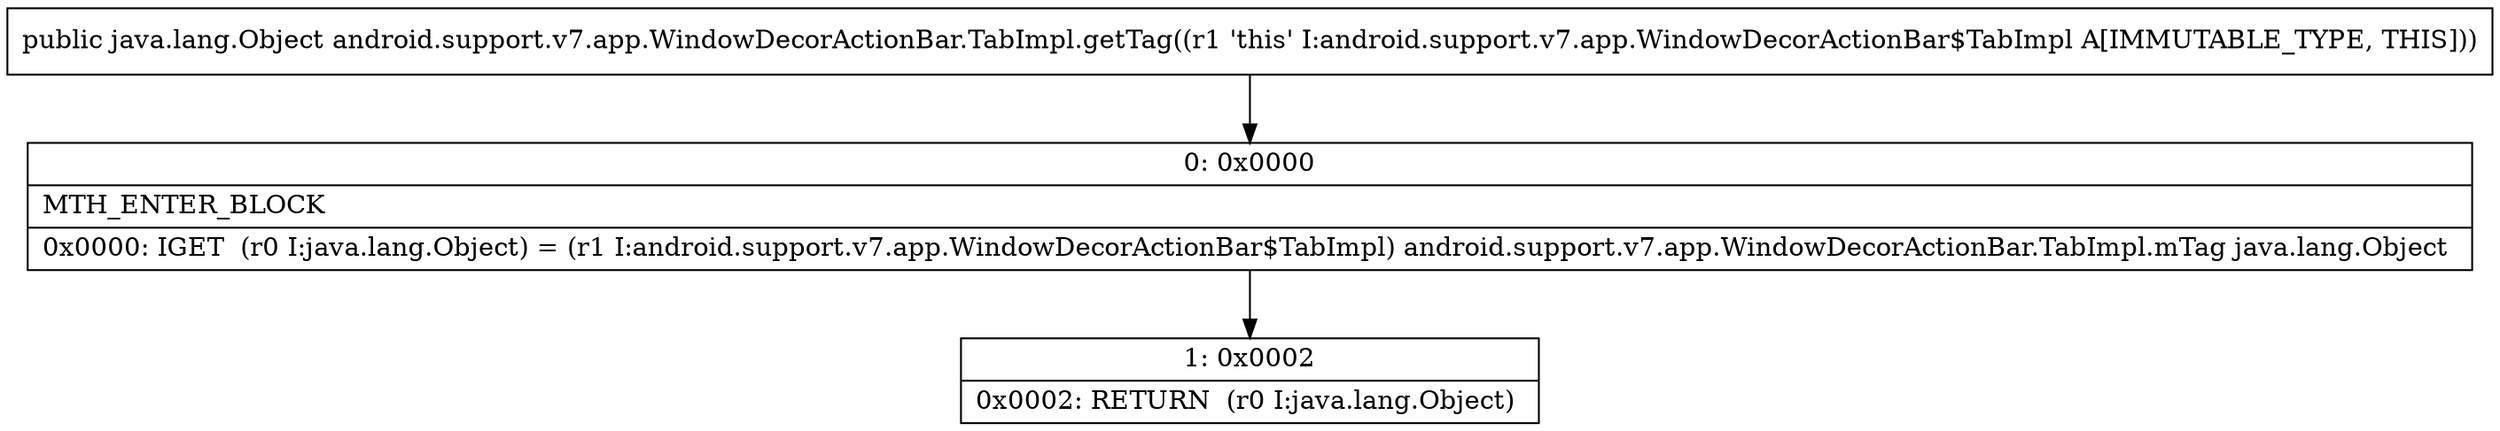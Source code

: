digraph "CFG forandroid.support.v7.app.WindowDecorActionBar.TabImpl.getTag()Ljava\/lang\/Object;" {
Node_0 [shape=record,label="{0\:\ 0x0000|MTH_ENTER_BLOCK\l|0x0000: IGET  (r0 I:java.lang.Object) = (r1 I:android.support.v7.app.WindowDecorActionBar$TabImpl) android.support.v7.app.WindowDecorActionBar.TabImpl.mTag java.lang.Object \l}"];
Node_1 [shape=record,label="{1\:\ 0x0002|0x0002: RETURN  (r0 I:java.lang.Object) \l}"];
MethodNode[shape=record,label="{public java.lang.Object android.support.v7.app.WindowDecorActionBar.TabImpl.getTag((r1 'this' I:android.support.v7.app.WindowDecorActionBar$TabImpl A[IMMUTABLE_TYPE, THIS])) }"];
MethodNode -> Node_0;
Node_0 -> Node_1;
}

